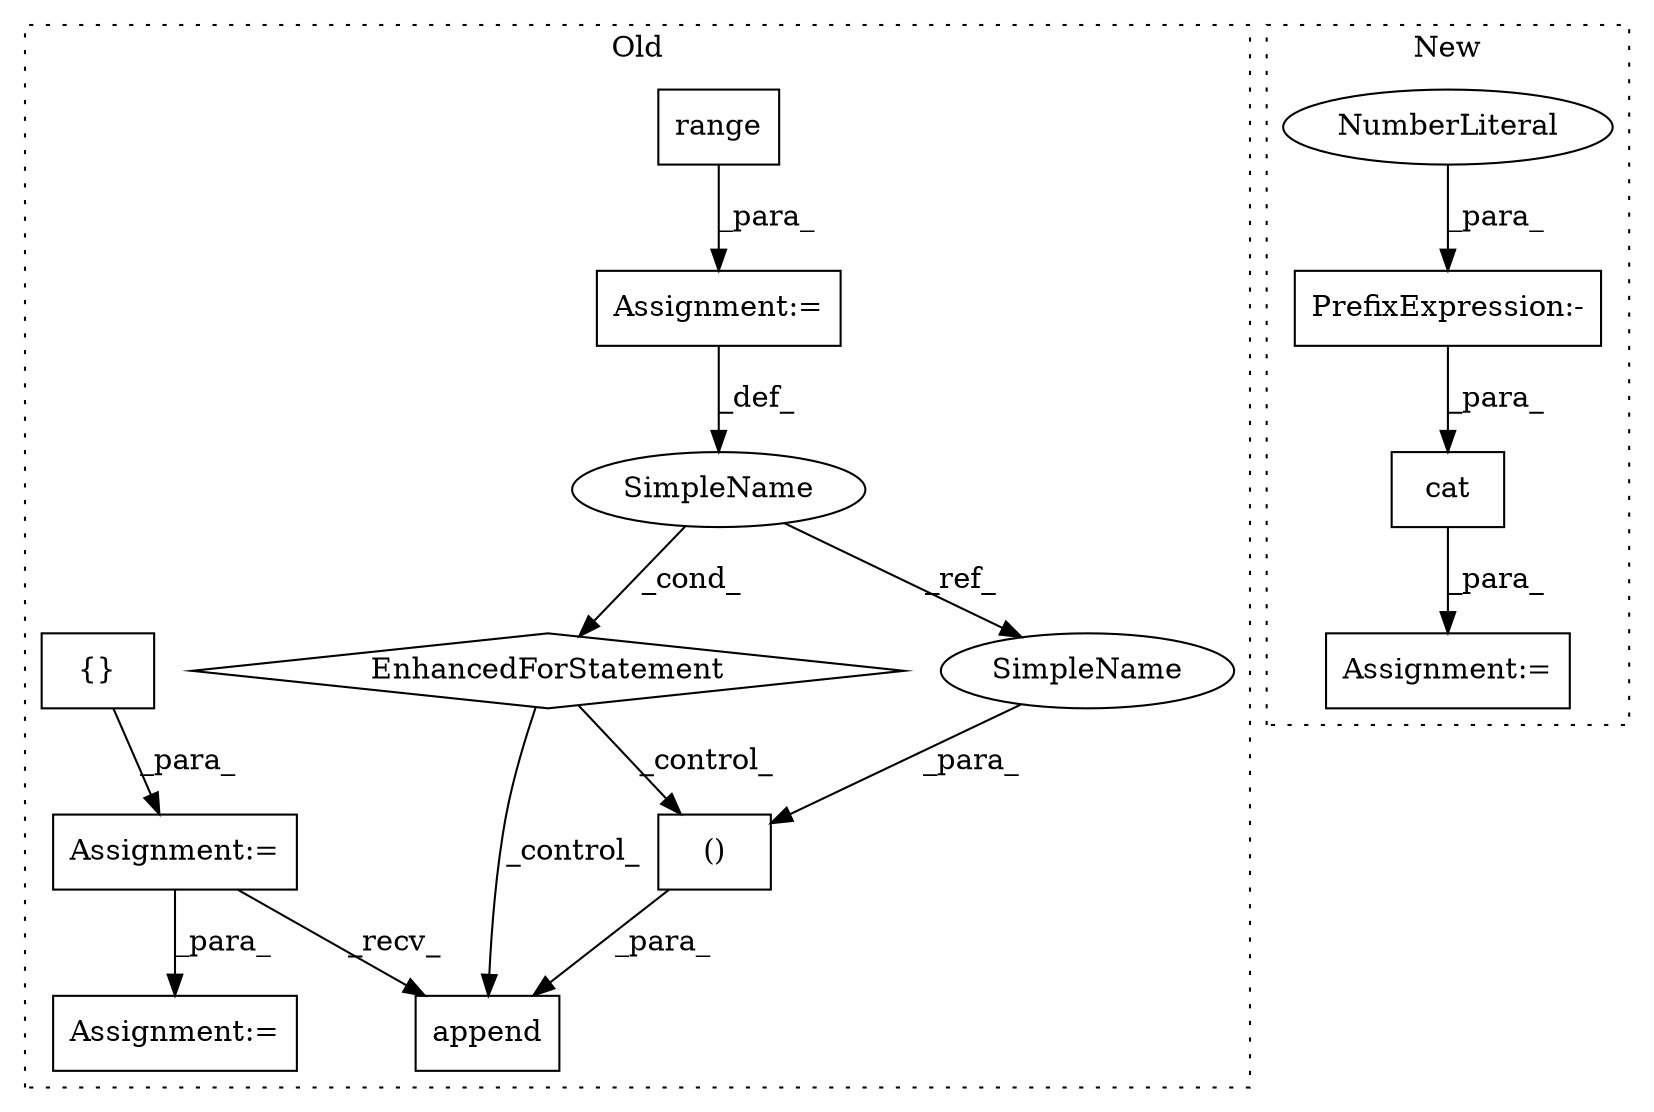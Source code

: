 digraph G {
subgraph cluster0 {
1 [label="append" a="32" s="874,920" l="7,1" shape="box"];
5 [label="()" a="106" s="903" l="15" shape="box"];
6 [label="EnhancedForStatement" a="70" s="637,725" l="57,2" shape="diamond"];
7 [label="range" a="32" s="702,724" l="6,1" shape="box"];
8 [label="{}" a="4" s="502" l="2" shape="box"];
9 [label="SimpleName" a="42" s="698" l="1" shape="ellipse"];
10 [label="Assignment:=" a="7" s="476" l="1" shape="box"];
11 [label="Assignment:=" a="7" s="637,725" l="57,2" shape="box"];
13 [label="Assignment:=" a="7" s="1021" l="1" shape="box"];
14 [label="SimpleName" a="42" s="917" l="1" shape="ellipse"];
label = "Old";
style="dotted";
}
subgraph cluster1 {
2 [label="cat" a="32" s="632,694" l="4,1" shape="box"];
3 [label="PrefixExpression:-" a="38" s="664" l="1" shape="box"];
4 [label="NumberLiteral" a="34" s="665" l="1" shape="ellipse"];
12 [label="Assignment:=" a="7" s="625" l="1" shape="box"];
label = "New";
style="dotted";
}
2 -> 12 [label="_para_"];
3 -> 2 [label="_para_"];
4 -> 3 [label="_para_"];
5 -> 1 [label="_para_"];
6 -> 5 [label="_control_"];
6 -> 1 [label="_control_"];
7 -> 11 [label="_para_"];
8 -> 10 [label="_para_"];
9 -> 14 [label="_ref_"];
9 -> 6 [label="_cond_"];
10 -> 1 [label="_recv_"];
10 -> 13 [label="_para_"];
11 -> 9 [label="_def_"];
14 -> 5 [label="_para_"];
}